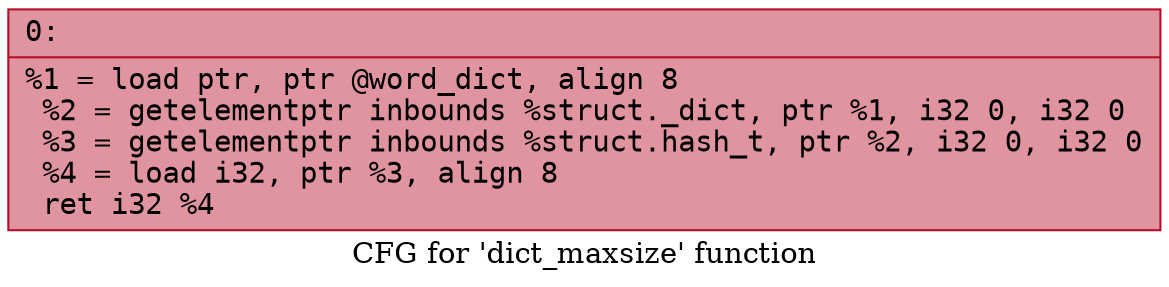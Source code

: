 digraph "CFG for 'dict_maxsize' function" {
	label="CFG for 'dict_maxsize' function";

	Node0x600002a8ce10 [shape=record,color="#b70d28ff", style=filled, fillcolor="#b70d2870" fontname="Courier",label="{0:\l|  %1 = load ptr, ptr @word_dict, align 8\l  %2 = getelementptr inbounds %struct._dict, ptr %1, i32 0, i32 0\l  %3 = getelementptr inbounds %struct.hash_t, ptr %2, i32 0, i32 0\l  %4 = load i32, ptr %3, align 8\l  ret i32 %4\l}"];
}
